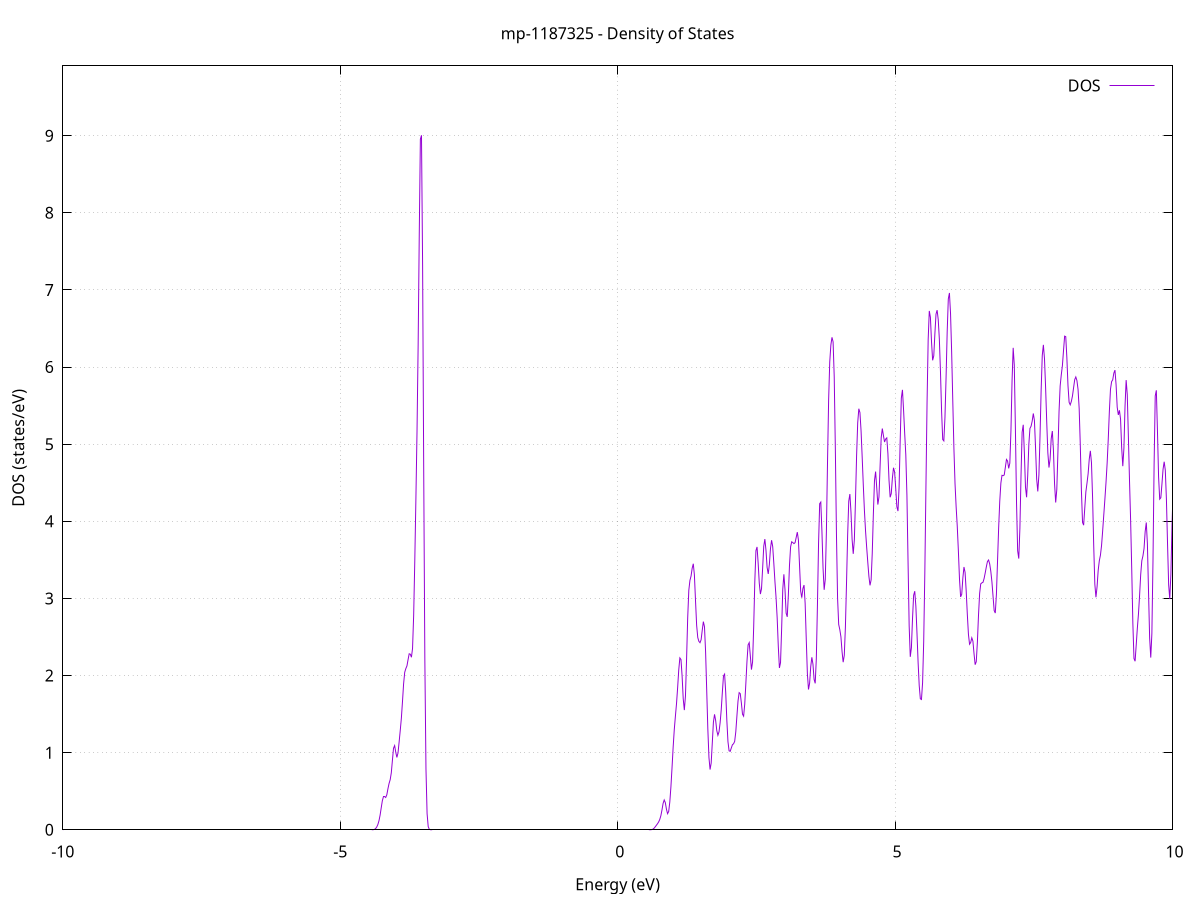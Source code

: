 set title 'mp-1187325 - Density of States'
set xlabel 'Energy (eV)'
set ylabel 'DOS (states/eV)'
set grid
set xrange [-10:10]
set yrange [0:9.905]
set xzeroaxis lt -1
set terminal png size 800,600
set output 'mp-1187325_dos_gnuplot.png'
plot '-' using 1:2 with lines title 'DOS'
-20.145900 0.000000
-20.125800 0.000000
-20.105600 0.000000
-20.085500 0.000000
-20.065300 0.000000
-20.045100 0.000000
-20.025000 0.000000
-20.004800 0.000000
-19.984700 0.000000
-19.964500 0.000000
-19.944400 0.000000
-19.924200 0.000000
-19.904000 0.000000
-19.883900 0.000000
-19.863700 0.000000
-19.843600 0.000000
-19.823400 0.000000
-19.803200 0.000000
-19.783100 0.000000
-19.762900 0.000000
-19.742800 0.000000
-19.722600 0.000000
-19.702500 0.000000
-19.682300 0.000000
-19.662100 0.000000
-19.642000 0.000000
-19.621800 0.000000
-19.601700 0.000000
-19.581500 0.000000
-19.561300 0.000000
-19.541200 0.000000
-19.521000 0.000000
-19.500900 0.000000
-19.480700 0.000000
-19.460600 0.000000
-19.440400 0.000000
-19.420200 0.000000
-19.400100 0.000000
-19.379900 0.000000
-19.359800 0.000000
-19.339600 0.000000
-19.319400 0.000000
-19.299300 0.000000
-19.279100 0.000000
-19.259000 0.000000
-19.238800 0.000000
-19.218600 0.000000
-19.198500 0.000000
-19.178300 0.000000
-19.158200 0.000000
-19.138000 0.000000
-19.117900 0.000000
-19.097700 0.000000
-19.077500 0.000000
-19.057400 0.000000
-19.037200 0.000000
-19.017100 0.000000
-18.996900 0.000000
-18.976700 0.000000
-18.956600 0.000000
-18.936400 0.000000
-18.916300 0.000000
-18.896100 0.000000
-18.876000 0.000000
-18.855800 0.000000
-18.835600 0.000000
-18.815500 0.000000
-18.795300 0.000000
-18.775200 0.000000
-18.755000 0.000000
-18.734800 0.000000
-18.714700 0.000000
-18.694500 0.000000
-18.674400 0.000000
-18.654200 0.000000
-18.634000 0.000000
-18.613900 0.000000
-18.593700 0.000000
-18.573600 0.000000
-18.553400 0.000000
-18.533300 0.000000
-18.513100 0.000000
-18.492900 0.000000
-18.472800 0.000000
-18.452600 0.000100
-18.432500 0.000600
-18.412300 0.004500
-18.392100 0.025700
-18.372000 0.111700
-18.351800 0.368600
-18.331700 0.941600
-18.311500 1.918200
-18.291400 3.272700
-18.271200 4.994800
-18.251000 7.241200
-18.230900 10.190100
-18.210700 13.696100
-18.190600 17.261700
-18.170400 20.523300
-18.150200 23.607600
-18.130100 26.647600
-18.109900 29.096100
-18.089800 30.094500
-18.069600 29.464800
-18.049400 27.768800
-18.029300 25.522600
-18.009100 22.987700
-17.989000 20.596600
-17.968800 18.943000
-17.948700 18.392800
-17.928500 19.012800
-17.908300 20.644700
-17.888200 22.846500
-17.868000 24.960700
-17.847900 26.405900
-17.827700 27.003000
-17.807500 27.114800
-17.787400 27.246500
-17.767200 27.324300
-17.747100 26.728600
-17.726900 25.290800
-17.706800 23.714300
-17.686600 22.644500
-17.666400 22.009400
-17.646300 21.643700
-17.626100 21.638000
-17.606000 21.697300
-17.585800 21.194800
-17.565600 20.200200
-17.545500 19.383600
-17.525300 18.712900
-17.505200 17.239400
-17.485000 14.261000
-17.464800 10.125600
-17.444700 5.958500
-17.424500 2.820300
-17.404400 1.047600
-17.384200 0.299800
-17.364100 0.065200
-17.343900 0.010700
-17.323700 0.001300
-17.303600 0.000100
-17.283400 0.000000
-17.263300 0.000000
-17.243100 0.000000
-17.222900 0.000000
-17.202800 0.000000
-17.182600 0.000000
-17.162500 0.000000
-17.142300 0.000000
-17.122200 0.000000
-17.102000 0.000000
-17.081800 0.000000
-17.061700 0.000000
-17.041500 0.000000
-17.021400 0.000000
-17.001200 0.000000
-16.981000 0.000000
-16.960900 0.000000
-16.940700 0.000000
-16.920600 0.000000
-16.900400 0.000000
-16.880300 0.000000
-16.860100 0.000000
-16.839900 0.000000
-16.819800 0.000000
-16.799600 0.000000
-16.779500 0.000000
-16.759300 0.000000
-16.739100 0.000000
-16.719000 0.000000
-16.698800 0.000000
-16.678700 0.000000
-16.658500 0.000000
-16.638300 0.000000
-16.618200 0.000000
-16.598000 0.000000
-16.577900 0.000000
-16.557700 0.000000
-16.537600 0.000000
-16.517400 0.000000
-16.497200 0.000000
-16.477100 0.000000
-16.456900 0.000000
-16.436800 0.000000
-16.416600 0.000000
-16.396400 0.000000
-16.376300 0.000000
-16.356100 0.000000
-16.336000 0.000000
-16.315800 0.000000
-16.295700 0.000000
-16.275500 0.000000
-16.255300 0.000000
-16.235200 0.000000
-16.215000 0.000000
-16.194900 0.000000
-16.174700 0.000000
-16.154500 0.000000
-16.134400 0.000000
-16.114200 0.000000
-16.094100 0.000000
-16.073900 0.000000
-16.053700 0.000000
-16.033600 0.000000
-16.013400 0.000000
-15.993300 0.000000
-15.973100 0.000000
-15.953000 0.000000
-15.932800 0.000000
-15.912600 0.000000
-15.892500 0.000000
-15.872300 0.000000
-15.852200 0.000000
-15.832000 0.000000
-15.811800 0.000000
-15.791700 0.000000
-15.771500 0.000000
-15.751400 0.000000
-15.731200 0.000000
-15.711100 0.000000
-15.690900 0.000000
-15.670700 0.000000
-15.650600 0.000000
-15.630400 0.000000
-15.610300 0.000000
-15.590100 0.000000
-15.569900 0.000000
-15.549800 0.000000
-15.529600 0.000000
-15.509500 0.000000
-15.489300 0.000000
-15.469100 0.000000
-15.449000 0.000000
-15.428800 0.000000
-15.408700 0.000000
-15.388500 0.000000
-15.368400 0.000000
-15.348200 0.000000
-15.328000 0.000000
-15.307900 0.000000
-15.287700 0.000000
-15.267600 0.000000
-15.247400 0.000000
-15.227200 0.000000
-15.207100 0.000000
-15.186900 0.000000
-15.166800 0.000000
-15.146600 0.000000
-15.126500 0.000000
-15.106300 0.000000
-15.086100 0.000000
-15.066000 0.000000
-15.045800 0.000000
-15.025700 0.000000
-15.005500 0.000000
-14.985300 0.000000
-14.965200 0.000000
-14.945000 0.000000
-14.924900 0.000000
-14.904700 0.000000
-14.884600 0.000000
-14.864400 0.000000
-14.844200 0.000000
-14.824100 0.000000
-14.803900 0.000000
-14.783800 0.000000
-14.763600 0.000000
-14.743400 0.000000
-14.723300 0.000000
-14.703100 0.000000
-14.683000 0.000000
-14.662800 0.000000
-14.642600 0.000000
-14.622500 0.000000
-14.602300 0.000000
-14.582200 0.000000
-14.562000 0.000000
-14.541900 0.000000
-14.521700 0.000000
-14.501500 0.000000
-14.481400 0.000000
-14.461200 0.000000
-14.441100 0.000000
-14.420900 0.000000
-14.400700 0.000000
-14.380600 0.000000
-14.360400 0.000000
-14.340300 0.000000
-14.320100 0.000000
-14.300000 0.000000
-14.279800 0.000000
-14.259600 0.000000
-14.239500 0.000000
-14.219300 0.000000
-14.199200 0.000000
-14.179000 0.000000
-14.158800 0.000000
-14.138700 0.000000
-14.118500 0.000000
-14.098400 0.000000
-14.078200 0.000000
-14.058000 0.000000
-14.037900 0.000000
-14.017700 0.000000
-13.997600 0.000000
-13.977400 0.000000
-13.957300 0.000000
-13.937100 0.000000
-13.916900 0.000000
-13.896800 0.000000
-13.876600 0.000000
-13.856500 0.000000
-13.836300 0.000000
-13.816100 0.000000
-13.796000 0.000000
-13.775800 0.000000
-13.755700 0.000000
-13.735500 0.000000
-13.715400 0.000000
-13.695200 0.000000
-13.675000 0.000000
-13.654900 0.000000
-13.634700 0.000000
-13.614600 0.000000
-13.594400 0.000000
-13.574200 0.000000
-13.554100 0.000000
-13.533900 0.000000
-13.513800 0.000000
-13.493600 0.000000
-13.473400 0.000000
-13.453300 0.000000
-13.433100 0.000000
-13.413000 0.000000
-13.392800 0.000000
-13.372700 0.000000
-13.352500 0.000000
-13.332300 0.000000
-13.312200 0.000000
-13.292000 0.000000
-13.271900 0.000000
-13.251700 0.000000
-13.231500 0.000000
-13.211400 0.000000
-13.191200 0.000000
-13.171100 0.000000
-13.150900 0.000000
-13.130800 0.000000
-13.110600 0.000000
-13.090400 0.000000
-13.070300 0.000000
-13.050100 0.000000
-13.030000 0.000000
-13.009800 0.000000
-12.989600 0.000000
-12.969500 0.000000
-12.949300 0.000000
-12.929200 0.000000
-12.909000 0.000000
-12.888900 0.000000
-12.868700 0.000000
-12.848500 0.000000
-12.828400 0.000000
-12.808200 0.000000
-12.788100 0.000000
-12.767900 0.000000
-12.747700 0.000000
-12.727600 0.000000
-12.707400 0.000000
-12.687300 0.000000
-12.667100 0.000000
-12.646900 0.000000
-12.626800 0.000000
-12.606600 0.000000
-12.586500 0.000000
-12.566300 0.000000
-12.546200 0.000000
-12.526000 0.000000
-12.505800 0.000000
-12.485700 0.000000
-12.465500 0.000000
-12.445400 0.000000
-12.425200 0.000000
-12.405000 0.000000
-12.384900 0.000000
-12.364700 0.000000
-12.344600 0.000000
-12.324400 0.000000
-12.304300 0.000000
-12.284100 0.000000
-12.263900 0.000000
-12.243800 0.000000
-12.223600 0.000000
-12.203500 0.000000
-12.183300 0.000000
-12.163100 0.000000
-12.143000 0.000000
-12.122800 0.000000
-12.102700 0.000000
-12.082500 0.000000
-12.062300 0.000000
-12.042200 0.000000
-12.022000 0.000000
-12.001900 0.000000
-11.981700 0.000000
-11.961600 0.000000
-11.941400 0.000700
-11.921200 0.008700
-11.901100 0.078900
-11.880900 0.534000
-11.860800 2.687100
-11.840600 10.065000
-11.820400 28.084500
-11.800300 58.440400
-11.780100 90.840800
-11.760000 105.736200
-11.739800 92.456900
-11.719700 60.966100
-11.699500 30.434400
-11.679300 11.538400
-11.659200 3.327300
-11.639000 0.729200
-11.618900 0.121100
-11.598700 0.015200
-11.578500 0.001400
-11.558400 0.000100
-11.538200 0.000000
-11.518100 0.000000
-11.497900 0.000000
-11.477700 0.000000
-11.457600 0.000000
-11.437400 0.000000
-11.417300 0.000000
-11.397100 0.000000
-11.377000 0.000000
-11.356800 0.000000
-11.336600 0.000000
-11.316500 0.000000
-11.296300 0.000000
-11.276200 0.000000
-11.256000 0.000000
-11.235800 0.000000
-11.215700 0.000000
-11.195500 0.000000
-11.175400 0.000000
-11.155200 0.000000
-11.135100 0.000000
-11.114900 0.000000
-11.094700 0.000000
-11.074600 0.000000
-11.054400 0.000000
-11.034300 0.000000
-11.014100 0.000000
-10.993900 0.000000
-10.973800 0.000000
-10.953600 0.000000
-10.933500 0.000000
-10.913300 0.000000
-10.893100 0.000000
-10.873000 0.000000
-10.852800 0.000000
-10.832700 0.000000
-10.812500 0.000000
-10.792400 0.000000
-10.772200 0.000000
-10.752000 0.000000
-10.731900 0.000000
-10.711700 0.000000
-10.691600 0.000000
-10.671400 0.000000
-10.651200 0.000000
-10.631100 0.000000
-10.610900 0.000000
-10.590800 0.000000
-10.570600 0.000000
-10.550500 0.000000
-10.530300 0.000000
-10.510100 0.000000
-10.490000 0.000000
-10.469800 0.000000
-10.449700 0.000000
-10.429500 0.000000
-10.409300 0.000000
-10.389200 0.000000
-10.369000 0.000000
-10.348900 0.000000
-10.328700 0.000000
-10.308600 0.000000
-10.288400 0.000000
-10.268200 0.000000
-10.248100 0.000000
-10.227900 0.000000
-10.207800 0.000000
-10.187600 0.000000
-10.167400 0.000000
-10.147300 0.000000
-10.127100 0.000000
-10.107000 0.000000
-10.086800 0.000000
-10.066600 0.000000
-10.046500 0.000000
-10.026300 0.000000
-10.006200 0.000000
-9.986000 0.000000
-9.965900 0.000000
-9.945700 0.000000
-9.925500 0.000000
-9.905400 0.000000
-9.885200 0.000000
-9.865100 0.000000
-9.844900 0.000000
-9.824700 0.000000
-9.804600 0.000000
-9.784400 0.000000
-9.764300 0.000000
-9.744100 0.000000
-9.724000 0.000000
-9.703800 0.000000
-9.683600 0.000000
-9.663500 0.000000
-9.643300 0.000000
-9.623200 0.000000
-9.603000 0.000000
-9.582800 0.000000
-9.562700 0.000000
-9.542500 0.000000
-9.522400 0.000000
-9.502200 0.000000
-9.482000 0.000000
-9.461900 0.000000
-9.441700 0.000000
-9.421600 0.000000
-9.401400 0.000000
-9.381300 0.000000
-9.361100 0.000000
-9.340900 0.000000
-9.320800 0.000000
-9.300600 0.000000
-9.280500 0.000000
-9.260300 0.000000
-9.240100 0.000000
-9.220000 0.000000
-9.199800 0.000000
-9.179700 0.000000
-9.159500 0.000000
-9.139400 0.000000
-9.119200 0.000000
-9.099000 0.000000
-9.078900 0.000000
-9.058700 0.000000
-9.038600 0.000000
-9.018400 0.000000
-8.998200 0.000000
-8.978100 0.000000
-8.957900 0.000000
-8.937800 0.000000
-8.917600 0.000000
-8.897400 0.000000
-8.877300 0.000000
-8.857100 0.000000
-8.837000 0.000000
-8.816800 0.000000
-8.796700 0.000000
-8.776500 0.000000
-8.756300 0.000000
-8.736200 0.000000
-8.716000 0.000000
-8.695900 0.000000
-8.675700 0.000000
-8.655500 0.000000
-8.635400 0.000000
-8.615200 0.000000
-8.595100 0.000000
-8.574900 0.000000
-8.554800 0.000000
-8.534600 0.000000
-8.514400 0.000000
-8.494300 0.000000
-8.474100 0.000000
-8.454000 0.000000
-8.433800 0.000000
-8.413600 0.000000
-8.393500 0.000000
-8.373300 0.000000
-8.353200 0.000000
-8.333000 0.000000
-8.312900 0.000000
-8.292700 0.000000
-8.272500 0.000000
-8.252400 0.000000
-8.232200 0.000000
-8.212100 0.000000
-8.191900 0.000000
-8.171700 0.000000
-8.151600 0.000000
-8.131400 0.000000
-8.111300 0.000000
-8.091100 0.000000
-8.070900 0.000000
-8.050800 0.000000
-8.030600 0.000000
-8.010500 0.000000
-7.990300 0.000000
-7.970200 0.000000
-7.950000 0.000000
-7.929800 0.000000
-7.909700 0.000000
-7.889500 0.000000
-7.869400 0.000000
-7.849200 0.000000
-7.829000 0.000000
-7.808900 0.000000
-7.788700 0.000000
-7.768600 0.000000
-7.748400 0.000000
-7.728300 0.000000
-7.708100 0.000000
-7.687900 0.000000
-7.667800 0.000000
-7.647600 0.000000
-7.627500 0.000000
-7.607300 0.000000
-7.587100 0.000000
-7.567000 0.000000
-7.546800 0.000000
-7.526700 0.000000
-7.506500 0.000000
-7.486300 0.000000
-7.466200 0.000000
-7.446000 0.000000
-7.425900 0.000000
-7.405700 0.000000
-7.385600 0.000000
-7.365400 0.000000
-7.345200 0.000000
-7.325100 0.000000
-7.304900 0.000000
-7.284800 0.000000
-7.264600 0.000000
-7.244400 0.000000
-7.224300 0.000000
-7.204100 0.000000
-7.184000 0.000000
-7.163800 0.000000
-7.143700 0.000000
-7.123500 0.000000
-7.103300 0.000000
-7.083200 0.000000
-7.063000 0.000000
-7.042900 0.000000
-7.022700 0.000000
-7.002500 0.000000
-6.982400 0.000000
-6.962200 0.000000
-6.942100 0.000000
-6.921900 0.000000
-6.901700 0.000000
-6.881600 0.000000
-6.861400 0.000000
-6.841300 0.000000
-6.821100 0.000000
-6.801000 0.000000
-6.780800 0.000000
-6.760600 0.000000
-6.740500 0.000000
-6.720300 0.000000
-6.700200 0.000000
-6.680000 0.000000
-6.659800 0.000000
-6.639700 0.000000
-6.619500 0.000000
-6.599400 0.000000
-6.579200 0.000000
-6.559100 0.000000
-6.538900 0.000000
-6.518700 0.000000
-6.498600 0.000000
-6.478400 0.000000
-6.458300 0.000000
-6.438100 0.000000
-6.417900 0.000000
-6.397800 0.000000
-6.377600 0.000000
-6.357500 0.000000
-6.337300 0.000000
-6.317200 0.000000
-6.297000 0.000000
-6.276800 0.000000
-6.256700 0.000000
-6.236500 0.000000
-6.216400 0.000000
-6.196200 0.000000
-6.176000 0.000000
-6.155900 0.000000
-6.135700 0.000000
-6.115600 0.000000
-6.095400 0.000000
-6.075200 0.000000
-6.055100 0.000000
-6.034900 0.000000
-6.014800 0.000000
-5.994600 0.000000
-5.974500 0.000000
-5.954300 0.000000
-5.934100 0.000000
-5.914000 0.000000
-5.893800 0.000000
-5.873700 0.000000
-5.853500 0.000000
-5.833300 0.000000
-5.813200 0.000000
-5.793000 0.000000
-5.772900 0.000000
-5.752700 0.000000
-5.732600 0.000000
-5.712400 0.000000
-5.692200 0.000000
-5.672100 0.000000
-5.651900 0.000000
-5.631800 0.000000
-5.611600 0.000000
-5.591400 0.000000
-5.571300 0.000000
-5.551100 0.000000
-5.531000 0.000000
-5.510800 0.000000
-5.490600 0.000000
-5.470500 0.000000
-5.450300 0.000000
-5.430200 0.000000
-5.410000 0.000000
-5.389900 0.000000
-5.369700 0.000000
-5.349500 0.000000
-5.329400 0.000000
-5.309200 0.000000
-5.289100 0.000000
-5.268900 0.000000
-5.248700 0.000000
-5.228600 0.000000
-5.208400 0.000000
-5.188300 0.000000
-5.168100 0.000000
-5.148000 0.000000
-5.127800 0.000000
-5.107600 0.000000
-5.087500 0.000000
-5.067300 0.000000
-5.047200 0.000000
-5.027000 0.000000
-5.006800 0.000000
-4.986700 0.000000
-4.966500 0.000000
-4.946400 0.000000
-4.926200 0.000000
-4.906000 0.000000
-4.885900 0.000000
-4.865700 0.000000
-4.845600 0.000000
-4.825400 0.000000
-4.805300 0.000000
-4.785100 0.000000
-4.764900 0.000000
-4.744800 0.000000
-4.724600 0.000000
-4.704500 0.000000
-4.684300 0.000000
-4.664100 0.000000
-4.644000 0.000000
-4.623800 0.000000
-4.603700 0.000000
-4.583500 0.000000
-4.563400 0.000000
-4.543200 0.000000
-4.523000 0.000000
-4.502900 0.000000
-4.482700 0.000000
-4.462600 0.000000
-4.442400 0.000000
-4.422200 0.000300
-4.402100 0.001400
-4.381900 0.005400
-4.361800 0.015800
-4.341600 0.036100
-4.321400 0.068600
-4.301300 0.117500
-4.281100 0.190000
-4.261000 0.284600
-4.240800 0.376700
-4.220700 0.428500
-4.200500 0.428500
-4.180300 0.418700
-4.160200 0.453800
-4.140000 0.531300
-4.119900 0.599900
-4.099700 0.648800
-4.079500 0.737400
-4.059400 0.899800
-4.039200 1.057600
-4.019100 1.091600
-3.998900 1.005000
-3.978800 0.938600
-3.958600 0.995800
-3.938400 1.137800
-3.918300 1.286100
-3.898100 1.445600
-3.878000 1.659500
-3.857800 1.891300
-3.837600 2.041600
-3.817500 2.089900
-3.797300 2.124900
-3.777200 2.206300
-3.757000 2.281900
-3.736900 2.276700
-3.716700 2.237100
-3.696500 2.350800
-3.676400 2.779200
-3.656200 3.480700
-3.636100 4.288800
-3.615900 5.165900
-3.595700 6.280200
-3.575600 7.708400
-3.555400 8.954500
-3.535300 9.004800
-3.515100 7.318300
-3.494900 4.614200
-3.474800 2.207000
-3.454600 0.790900
-3.434500 0.210700
-3.414300 0.041600
-3.394200 0.006000
-3.374000 0.000600
-3.353800 0.000100
-3.333700 0.000000
-3.313500 0.000000
-3.293400 0.000000
-3.273200 0.000000
-3.253000 0.000000
-3.232900 0.000000
-3.212700 0.000000
-3.192600 0.000000
-3.172400 0.000000
-3.152300 0.000000
-3.132100 0.000000
-3.111900 0.000000
-3.091800 0.000000
-3.071600 0.000000
-3.051500 0.000000
-3.031300 0.000000
-3.011100 0.000000
-2.991000 0.000000
-2.970800 0.000000
-2.950700 0.000000
-2.930500 0.000000
-2.910300 0.000000
-2.890200 0.000000
-2.870000 0.000000
-2.849900 0.000000
-2.829700 0.000000
-2.809600 0.000000
-2.789400 0.000000
-2.769200 0.000000
-2.749100 0.000000
-2.728900 0.000000
-2.708800 0.000000
-2.688600 0.000000
-2.668400 0.000000
-2.648300 0.000000
-2.628100 0.000000
-2.608000 0.000000
-2.587800 0.000000
-2.567700 0.000000
-2.547500 0.000000
-2.527300 0.000000
-2.507200 0.000000
-2.487000 0.000000
-2.466900 0.000000
-2.446700 0.000000
-2.426500 0.000000
-2.406400 0.000000
-2.386200 0.000000
-2.366100 0.000000
-2.345900 0.000000
-2.325700 0.000000
-2.305600 0.000000
-2.285400 0.000000
-2.265300 0.000000
-2.245100 0.000000
-2.225000 0.000000
-2.204800 0.000000
-2.184600 0.000000
-2.164500 0.000000
-2.144300 0.000000
-2.124200 0.000000
-2.104000 0.000000
-2.083800 0.000000
-2.063700 0.000000
-2.043500 0.000000
-2.023400 0.000000
-2.003200 0.000000
-1.983100 0.000000
-1.962900 0.000000
-1.942700 0.000000
-1.922600 0.000000
-1.902400 0.000000
-1.882300 0.000000
-1.862100 0.000000
-1.841900 0.000000
-1.821800 0.000000
-1.801600 0.000000
-1.781500 0.000000
-1.761300 0.000000
-1.741200 0.000000
-1.721000 0.000000
-1.700800 0.000000
-1.680700 0.000000
-1.660500 0.000000
-1.640400 0.000000
-1.620200 0.000000
-1.600000 0.000000
-1.579900 0.000000
-1.559700 0.000000
-1.539600 0.000000
-1.519400 0.000000
-1.499200 0.000000
-1.479100 0.000000
-1.458900 0.000000
-1.438800 0.000000
-1.418600 0.000000
-1.398500 0.000000
-1.378300 0.000000
-1.358100 0.000000
-1.338000 0.000000
-1.317800 0.000000
-1.297700 0.000000
-1.277500 0.000000
-1.257300 0.000000
-1.237200 0.000000
-1.217000 0.000000
-1.196900 0.000000
-1.176700 0.000000
-1.156600 0.000000
-1.136400 0.000000
-1.116200 0.000000
-1.096100 0.000000
-1.075900 0.000000
-1.055800 0.000000
-1.035600 0.000000
-1.015400 0.000000
-0.995300 0.000000
-0.975100 0.000000
-0.955000 0.000000
-0.934800 0.000000
-0.914600 0.000000
-0.894500 0.000000
-0.874300 0.000000
-0.854200 0.000000
-0.834000 0.000000
-0.813900 0.000000
-0.793700 0.000000
-0.773500 0.000000
-0.753400 0.000000
-0.733200 0.000000
-0.713100 0.000000
-0.692900 0.000000
-0.672700 0.000000
-0.652600 0.000000
-0.632400 0.000000
-0.612300 0.000000
-0.592100 0.000000
-0.572000 0.000000
-0.551800 0.000000
-0.531600 0.000000
-0.511500 0.000000
-0.491300 0.000000
-0.471200 0.000000
-0.451000 0.000000
-0.430800 0.000000
-0.410700 0.000000
-0.390500 0.000000
-0.370400 0.000000
-0.350200 0.000000
-0.330000 0.000000
-0.309900 0.000000
-0.289700 0.000000
-0.269600 0.000000
-0.249400 0.000000
-0.229300 0.000000
-0.209100 0.000000
-0.188900 0.000000
-0.168800 0.000000
-0.148600 0.000000
-0.128500 0.000000
-0.108300 0.000000
-0.088100 0.000000
-0.068000 0.000000
-0.047800 0.000000
-0.027700 0.000000
-0.007500 0.000000
0.012600 0.000000
0.032800 0.000000
0.053000 0.000000
0.073100 0.000000
0.093300 0.000000
0.113400 0.000000
0.133600 0.000000
0.153800 0.000000
0.173900 0.000000
0.194100 0.000000
0.214200 0.000000
0.234400 0.000000
0.254600 0.000000
0.274700 0.000000
0.294900 0.000000
0.315000 0.000000
0.335200 0.000000
0.355300 0.000000
0.375500 0.000000
0.395700 0.000000
0.415800 0.000000
0.436000 0.000000
0.456100 0.000000
0.476300 0.000000
0.496500 0.000000
0.516600 0.000000
0.536800 0.000000
0.556900 0.000000
0.577100 0.000100
0.597200 0.000600
0.617400 0.002500
0.637600 0.008400
0.657700 0.020800
0.677900 0.038800
0.698000 0.058400
0.718200 0.078000
0.738400 0.101100
0.758500 0.132900
0.778700 0.181500
0.798800 0.256200
0.819000 0.341600
0.839100 0.386500
0.859300 0.352200
0.879500 0.267200
0.899600 0.208700
0.919800 0.236600
0.939900 0.359200
0.960100 0.557000
0.980300 0.806500
1.000400 1.070200
1.020600 1.297600
1.040700 1.470900
1.060900 1.634200
1.081100 1.842100
1.101200 2.073800
1.121400 2.228400
1.141500 2.207600
1.161700 1.993200
1.181800 1.698900
1.202000 1.551900
1.222200 1.734300
1.242300 2.212400
1.262500 2.750300
1.282600 3.105100
1.302800 3.233400
1.323000 3.289500
1.343100 3.390900
1.363300 3.449400
1.383400 3.303400
1.403600 2.969200
1.423700 2.651600
1.443900 2.492700
1.464100 2.443300
1.484200 2.425700
1.504400 2.464100
1.524500 2.586300
1.544700 2.698900
1.564900 2.634000
1.585000 2.309600
1.605200 1.811000
1.625300 1.307600
1.645500 0.937500
1.665700 0.780800
1.685800 0.865400
1.706000 1.128300
1.726100 1.395600
1.746300 1.496400
1.766400 1.418000
1.786600 1.287000
1.806800 1.225600
1.826900 1.269500
1.847100 1.388000
1.867200 1.559100
1.887400 1.786100
1.907600 1.995500
1.927700 2.018600
1.947900 1.779400
1.968000 1.418500
1.988200 1.142000
2.008300 1.023800
2.028500 1.017200
2.048700 1.060800
2.068800 1.102600
2.089000 1.115100
2.109100 1.145600
2.129300 1.269500
2.149500 1.475400
2.169600 1.670800
2.189800 1.778100
2.209900 1.765400
2.230100 1.643100
2.250300 1.498600
2.270400 1.473200
2.290600 1.628700
2.310700 1.897900
2.330900 2.184400
2.351000 2.397600
2.371200 2.426700
2.391400 2.254100
2.411500 2.076800
2.431700 2.174700
2.451800 2.627900
2.472000 3.218100
2.492200 3.618700
2.512300 3.667300
2.532500 3.456800
2.552600 3.197200
2.572800 3.056100
2.592900 3.125200
2.613100 3.389800
2.633300 3.676600
2.653400 3.769100
2.673600 3.622600
2.693700 3.402000
2.713900 3.317200
2.734100 3.437800
2.754200 3.645400
2.774400 3.754200
2.794500 3.673100
2.814700 3.455700
2.834800 3.221100
2.855000 3.012000
2.875200 2.744900
2.895300 2.379800
2.915500 2.098300
2.935600 2.167100
2.955800 2.610600
2.976000 3.117600
2.996100 3.312800
3.016300 3.113500
3.036400 2.809000
3.056600 2.761000
3.076800 3.043400
3.096900 3.426400
3.117100 3.668800
3.137200 3.734200
3.157400 3.724000
3.177500 3.710700
3.197700 3.722500
3.217900 3.790600
3.238000 3.859400
3.258200 3.756300
3.278300 3.427900
3.298500 3.095800
3.318700 3.009300
3.338800 3.127800
3.359000 3.173100
3.379100 2.937600
3.399300 2.473500
3.419400 2.025000
3.439600 1.819300
3.459800 1.900600
3.479900 2.115200
3.500100 2.236300
3.520200 2.147700
3.540400 1.950200
3.560600 1.898700
3.580700 2.218800
3.600900 2.916100
3.621000 3.714400
3.641200 4.228300
3.661400 4.249100
3.681500 3.876400
3.701700 3.397800
3.721800 3.111600
3.742000 3.244500
3.762100 3.860200
3.782300 4.758700
3.802500 5.573000
3.822600 6.064800
3.842800 6.284800
3.862900 6.385300
3.883100 6.325900
3.903300 5.876200
3.923400 4.945700
3.943600 3.829900
3.963700 3.003600
3.983900 2.662700
4.004000 2.595300
4.024200 2.501700
4.044400 2.310400
4.064500 2.173200
4.084700 2.261900
4.104800 2.626700
4.125000 3.199600
4.145200 3.820500
4.165300 4.261600
4.185500 4.353100
4.205600 4.117100
4.225800 3.763000
4.246000 3.578200
4.266100 3.759800
4.286300 4.264800
4.306400 4.849200
4.326600 5.277000
4.346700 5.459500
4.366900 5.409200
4.387100 5.173800
4.407200 4.832400
4.427400 4.468400
4.447500 4.140200
4.467700 3.876300
4.487900 3.664800
4.508000 3.471500
4.528200 3.287100
4.548300 3.169300
4.568500 3.241300
4.588600 3.582300
4.608800 4.095100
4.629000 4.528400
4.649100 4.644300
4.669300 4.437300
4.689400 4.216800
4.709600 4.315300
4.729800 4.709800
4.749900 5.084400
4.770100 5.202900
4.790200 5.111100
4.810400 5.027800
4.830500 5.066800
4.850700 5.081400
4.870900 4.878700
4.891000 4.531700
4.911200 4.311400
4.931300 4.359000
4.951500 4.559600
4.971700 4.693800
4.991800 4.638500
5.012000 4.425400
5.032100 4.188600
5.052300 4.132200
5.072500 4.442400
5.092600 5.057400
5.112800 5.596600
5.132900 5.704400
5.153100 5.443100
5.173200 5.141400
5.193400 4.861800
5.213600 4.336200
5.233700 3.482000
5.253900 2.645400
5.274000 2.242400
5.294200 2.359900
5.314400 2.738000
5.334500 3.040700
5.354700 3.093500
5.374800 2.898100
5.395000 2.547700
5.415100 2.169200
5.435300 1.868700
5.455500 1.698300
5.475600 1.689400
5.495800 1.905200
5.515900 2.438500
5.536100 3.325400
5.556300 4.442900
5.576400 5.538500
5.596600 6.356700
5.616700 6.727600
5.636900 6.645100
5.657100 6.322900
5.677200 6.087200
5.697400 6.145400
5.717500 6.431000
5.737700 6.686000
5.757800 6.737700
5.778000 6.614000
5.798200 6.360400
5.818300 5.940200
5.838500 5.422100
5.858600 5.060400
5.878800 5.042400
5.899000 5.343400
5.919100 5.863300
5.939300 6.456500
5.959400 6.882700
5.979600 6.960500
5.999700 6.694600
6.019900 6.187900
6.040100 5.558700
6.060200 4.951000
6.080400 4.490500
6.100500 4.189100
6.120700 3.936600
6.140900 3.616900
6.161000 3.253300
6.181200 3.019900
6.201300 3.053200
6.221500 3.263500
6.241700 3.407100
6.261800 3.337300
6.282000 3.095700
6.302100 2.794500
6.322300 2.534600
6.342400 2.405700
6.362600 2.427500
6.382800 2.489300
6.402900 2.446000
6.423100 2.283000
6.443200 2.140800
6.463400 2.179700
6.483600 2.432600
6.503700 2.782400
6.523900 3.063600
6.544000 3.188600
6.564200 3.201600
6.584300 3.208300
6.604500 3.257800
6.624700 3.330300
6.644800 3.408900
6.665000 3.478800
6.685100 3.498000
6.705300 3.447800
6.725500 3.350900
6.745600 3.213700
6.765800 3.026800
6.785900 2.841900
6.806100 2.810000
6.826300 3.049000
6.846400 3.478800
6.866600 3.913600
6.886700 4.259300
6.906900 4.495600
6.927000 4.596200
6.947200 4.591300
6.967400 4.600900
6.987500 4.699400
7.007700 4.802000
7.027800 4.781400
7.048000 4.686300
7.068200 4.754100
7.088300 5.173800
7.108500 5.823800
7.128600 6.248800
7.148800 6.023300
7.168900 5.192400
7.189100 4.237000
7.209300 3.618100
7.229400 3.516400
7.249600 3.907200
7.269700 4.587200
7.289900 5.154700
7.310100 5.251400
7.330200 4.889900
7.350400 4.442500
7.370500 4.311500
7.390700 4.592200
7.410800 4.998600
7.431000 5.204600
7.451200 5.232200
7.471300 5.299200
7.491500 5.398100
7.511600 5.307400
7.531800 4.952700
7.552000 4.548000
7.572100 4.387500
7.592300 4.600500
7.612400 5.104800
7.632600 5.699300
7.652800 6.150600
7.672900 6.287400
7.693100 6.105200
7.713200 5.730800
7.733400 5.286400
7.753500 4.887500
7.773700 4.696700
7.793900 4.806300
7.814000 5.071100
7.834200 5.170300
7.854300 4.917400
7.874500 4.484700
7.894700 4.243700
7.914800 4.411500
7.935000 4.898100
7.955100 5.422500
7.975300 5.755100
7.995400 5.898100
8.015600 6.017100
8.035800 6.212700
8.055900 6.400700
8.076100 6.394000
8.096200 6.121700
8.116400 5.759500
8.136600 5.543200
8.156700 5.510100
8.176900 5.554000
8.197000 5.624200
8.217200 5.730300
8.237400 5.836300
8.257500 5.871500
8.277700 5.823900
8.297800 5.709700
8.318000 5.461000
8.338100 4.990200
8.358300 4.399400
8.378500 3.986200
8.398600 3.949400
8.418800 4.170300
8.438900 4.383000
8.459100 4.494800
8.479300 4.616700
8.499400 4.803800
8.519600 4.913600
8.539700 4.759700
8.559900 4.302100
8.580000 3.687700
8.600200 3.185400
8.620400 3.015200
8.640500 3.151200
8.660700 3.363200
8.680800 3.487100
8.701000 3.559900
8.721200 3.684400
8.741300 3.875000
8.761500 4.081900
8.781600 4.287000
8.801800 4.505400
8.822000 4.753100
8.842100 5.063500
8.862300 5.428100
8.882400 5.712500
8.902600 5.810800
8.922700 5.834200
8.942900 5.921500
8.963100 5.960200
8.983200 5.770800
9.003400 5.479700
9.023500 5.379400
9.043700 5.439200
9.063900 5.323500
9.084000 4.955400
9.104200 4.714300
9.124300 4.945500
9.144500 5.490200
9.164600 5.831000
9.184800 5.643400
9.205000 5.094000
9.225100 4.529900
9.245300 4.011500
9.265400 3.376300
9.285600 2.674400
9.305800 2.220500
9.325900 2.185300
9.346100 2.396400
9.366200 2.612000
9.386400 2.796500
9.406500 3.034800
9.426700 3.307600
9.446900 3.487800
9.467000 3.549600
9.487200 3.646900
9.507300 3.865400
9.527500 3.984000
9.547700 3.708400
9.567800 3.090900
9.588000 2.488200
9.608100 2.232600
9.628300 2.543800
9.648500 3.488500
9.668600 4.740900
9.688800 5.625600
9.708900 5.698200
9.729100 5.164800
9.749200 4.576500
9.769400 4.286900
9.789600 4.305200
9.809700 4.481800
9.829900 4.674700
9.850000 4.772200
9.870200 4.663700
9.890400 4.285600
9.910500 3.711300
9.930700 3.176700
9.950800 2.992100
9.971000 3.317300
9.991100 3.942700
10.011300 4.420200
10.031500 4.496600
10.051600 4.327600
10.071800 4.245300
10.091900 4.390900
10.112100 4.590600
10.132300 4.563200
10.152400 4.214400
10.172600 3.703000
10.192700 3.270700
10.212900 3.057500
10.233100 3.047500
10.253200 3.146500
10.273400 3.286400
10.293500 3.448000
10.313700 3.676300
10.333800 4.108100
10.354000 4.815100
10.374200 5.584100
10.394300 6.018100
10.414500 5.838400
10.434600 5.027700
10.454800 3.849600
10.475000 2.777300
10.495100 2.244400
10.515300 2.409100
10.535400 3.095900
10.555600 3.868600
10.575700 4.277700
10.595900 4.237900
10.616100 4.099200
10.636200 4.194000
10.656400 4.463400
10.676500 4.690800
10.696700 4.843900
10.716900 4.926000
10.737000 4.755900
10.757200 4.195100
10.777300 3.416900
10.797500 2.736200
10.817700 2.286000
10.837800 1.987000
10.858000 1.744700
10.878100 1.566800
10.898300 1.526900
10.918400 1.675400
10.938600 1.951300
10.958800 2.170300
10.978900 2.159100
10.999100 1.914800
11.019200 1.603500
11.039400 1.405700
11.059600 1.373400
11.079700 1.444900
11.099900 1.583300
11.120000 1.785800
11.140200 1.928800
11.160300 1.816500
11.180500 1.455500
11.200700 1.081800
11.220800 0.896600
11.241000 0.936200
11.261100 1.175700
11.281300 1.603300
11.301500 2.159100
11.321600 2.666300
11.341800 2.900300
11.361900 2.760900
11.382100 2.364200
11.402300 1.938400
11.422400 1.651400
11.442600 1.589500
11.462700 1.826600
11.482900 2.321400
11.503000 2.773100
11.523200 2.837200
11.543400 2.534300
11.563500 2.241600
11.583700 2.268300
11.603800 2.604600
11.624000 3.043900
11.644200 3.387300
11.664300 3.540700
11.684500 3.539900
11.704600 3.539000
11.724800 3.671900
11.744900 3.832900
11.765100 3.716600
11.785300 3.169400
11.805400 2.387400
11.825600 1.731200
11.845700 1.430300
11.865900 1.455400
11.886100 1.620300
11.906200 1.782900
11.926400 1.952300
11.946500 2.251500
11.966700 2.760400
11.986800 3.351700
12.007000 3.757500
12.027200 3.823200
12.047300 3.605700
12.067500 3.258500
12.087600 2.916700
12.107800 2.635900
12.128000 2.381900
12.148100 2.139600
12.168300 1.997500
12.188400 2.031000
12.208600 2.148100
12.228800 2.160500
12.248900 2.005600
12.269100 1.800000
12.289200 1.680400
12.309400 1.716400
12.329500 1.941400
12.349700 2.315400
12.369900 2.698400
12.390000 2.970400
12.410200 3.124700
12.430300 3.179900
12.450500 3.092700
12.470700 2.875700
12.490800 2.727200
12.511000 2.855500
12.531100 3.198700
12.551300 3.475600
12.571400 3.485000
12.591600 3.255600
12.611800 2.949800
12.631900 2.695000
12.652100 2.514900
12.672200 2.405000
12.692400 2.394900
12.712600 2.508400
12.732700 2.727800
12.752900 2.984600
12.773000 3.182200
12.793200 3.292100
12.813400 3.401000
12.833500 3.605800
12.853700 3.864800
12.873800 3.969600
12.894000 3.707700
12.914100 3.090600
12.934300 2.394700
12.954500 1.947300
12.974600 1.877900
12.994800 2.044000
13.014900 2.157700
13.035100 2.026500
13.055300 1.733400
13.075400 1.567400
13.095600 1.745800
13.115700 2.222300
13.135900 2.773700
13.156000 3.230500
13.176200 3.581700
13.196400 3.888400
13.216500 4.187700
13.236700 4.477600
13.256800 4.737300
13.277000 4.957900
13.297200 5.130900
13.317300 5.207800
13.337500 5.136900
13.357600 4.908000
13.377800 4.518100
13.398000 3.991000
13.418100 3.461500
13.438300 3.141500
13.458400 3.188700
13.478600 3.600800
13.498700 4.156900
13.518900 4.510800
13.539100 4.490900
13.559200 4.261900
13.579400 4.068800
13.599500 3.940400
13.619700 3.797100
13.639900 3.701100
13.660000 3.812800
13.680200 4.135400
13.700300 4.403100
13.720500 4.291600
13.740600 3.747600
13.760800 3.034500
13.781000 2.462400
13.801100 2.170500
13.821300 2.164000
13.841400 2.452100
13.861600 3.059500
13.881800 3.891100
13.901900 4.653200
13.922100 4.992100
13.942200 4.763900
13.962400 4.182000
13.982500 3.650800
14.002700 3.425600
14.022900 3.463000
14.043000 3.580400
14.063200 3.700000
14.083300 3.902700
14.103500 4.229300
14.123700 4.511300
14.143800 4.518300
14.164000 4.191700
14.184100 3.647800
14.204300 3.089000
14.224500 2.740500
14.244600 2.683100
14.264800 2.767800
14.284900 2.862400
14.305100 3.068500
14.325200 3.497800
14.345400 3.971200
14.365600 4.168400
14.385700 4.014600
14.405900 3.742500
14.426000 3.560500
14.446200 3.414400
14.466400 3.165500
14.486500 2.862800
14.506700 2.722100
14.526800 2.898800
14.547000 3.334900
14.567100 3.878200
14.587300 4.724400
14.607500 7.025100
14.627600 13.017400
14.647800 24.629500
14.667900 40.807000
14.688100 55.974800
14.708300 62.146000
14.728400 54.859400
14.748600 38.136400
14.768700 21.356900
14.788900 10.726300
14.809100 5.994700
14.829200 4.163300
14.849400 3.213400
14.869500 2.597100
14.889700 2.297200
14.909800 2.288400
14.930000 2.570500
14.950200 3.158200
14.970300 3.848400
14.990500 4.222800
15.010600 4.053700
15.030800 3.564800
15.051000 3.135000
15.071100 2.883400
15.091300 2.701200
15.111400 2.552100
15.131600 2.568600
15.151700 2.871600
15.171900 3.388300
15.192100 3.895400
15.212200 4.186800
15.232400 4.168700
15.252500 3.881100
15.272700 3.470500
15.292900 3.097900
15.313000 2.873600
15.333200 2.873300
15.353300 3.137000
15.373500 3.600000
15.393700 4.057000
15.413800 4.313100
15.434000 4.419700
15.454100 4.621400
15.474300 4.983900
15.494400 5.260600
15.514600 5.226700
15.534800 4.961800
15.554900 4.701700
15.575100 4.538300
15.595200 4.345000
15.615400 3.970200
15.635600 3.460700
15.655700 3.044500
15.675900 2.916400
15.696000 3.099600
15.716200 3.479800
15.736300 3.883900
15.756500 4.153200
15.776700 4.284300
15.796800 4.484200
15.817000 4.902600
15.837100 5.326900
15.857300 5.375600
15.877500 5.010400
15.897600 4.630200
15.917800 4.605500
15.937900 4.881100
15.958100 5.103800
15.978200 5.010900
15.998400 4.581400
16.018600 3.952500
16.038700 3.333100
16.058900 2.905000
16.079000 2.717500
16.099200 2.702300
16.119400 2.776600
16.139500 2.917600
16.159700 3.148700
16.179800 3.415100
16.200000 3.539000
16.220200 3.440700
16.240300 3.285100
16.260500 3.252800
16.280600 3.354200
16.300800 3.562300
16.320900 3.890300
16.341100 4.264600
16.361300 4.492000
16.381400 4.418400
16.401600 4.076600
16.421700 3.664300
16.441900 3.385200
16.462100 3.351900
16.482200 3.602200
16.502400 4.080200
16.522500 4.612900
16.542700 5.002600
16.562800 5.128700
16.583000 4.940100
16.603200 4.457400
16.623300 3.835600
16.643500 3.319500
16.663600 3.056700
16.683800 2.988800
16.704000 2.959900
16.724100 2.897300
16.744300 2.837600
16.764400 2.805100
16.784600 2.765000
16.804800 2.710700
16.824900 2.695300
16.845100 2.735000
16.865200 2.740100
16.885400 2.601100
16.905500 2.367400
16.925700 2.258300
16.945900 2.424300
16.966000 2.778800
16.986200 3.102600
17.006300 3.235300
17.026500 3.163900
17.046700 2.980600
17.066800 2.790700
17.087000 2.642400
17.107100 2.480900
17.127300 2.210400
17.147400 1.836000
17.167600 1.468200
17.187800 1.213400
17.207900 1.132700
17.228100 1.247400
17.248200 1.541100
17.268400 2.003800
17.288600 2.615300
17.308700 3.210500
17.328900 3.546900
17.349000 3.656900
17.369200 3.884700
17.389400 4.395700
17.409500 4.859100
17.429700 4.788200
17.449800 4.099400
17.470000 3.204900
17.490100 2.601300
17.510300 2.508100
17.530500 2.817300
17.550600 3.188300
17.570800 3.268900
17.590900 3.022000
17.611100 2.757600
17.631300 2.725400
17.651400 2.820300
17.671600 2.776000
17.691700 2.503700
17.711900 2.136100
17.732000 1.834400
17.752200 1.649200
17.772400 1.518000
17.792500 1.335700
17.812700 1.057200
17.832800 0.753500
17.853000 0.552800
17.873200 0.518500
17.893300 0.598100
17.913500 0.702300
17.933600 0.795900
17.953800 0.879100
17.974000 0.931000
17.994100 0.917300
18.014300 0.828300
18.034400 0.693300
18.054600 0.566600
18.074700 0.488700
18.094900 0.443600
18.115100 0.376100
18.135200 0.265400
18.155400 0.151700
18.175500 0.083300
18.195700 0.073000
18.215900 0.116200
18.236000 0.218200
18.256200 0.370700
18.276300 0.507100
18.296500 0.533500
18.316600 0.429800
18.336800 0.271200
18.357000 0.140500
18.377100 0.063000
18.397300 0.024900
18.417400 0.008300
18.437600 0.002200
18.457800 0.000400
18.477900 0.000100
18.498100 0.000000
18.518200 0.000000
18.538400 0.000000
18.558500 0.000000
18.578700 0.000000
18.598900 0.000000
18.619000 0.000000
18.639200 0.000000
18.659300 0.000000
18.679500 0.000000
18.699700 0.000000
18.719800 0.000000
18.740000 0.000000
18.760100 0.000000
18.780300 0.000000
18.800500 0.000000
18.820600 0.000000
18.840800 0.000000
18.860900 0.000000
18.881100 0.000000
18.901200 0.000000
18.921400 0.000000
18.941600 0.000000
18.961700 0.000000
18.981900 0.000000
19.002000 0.000000
19.022200 0.000000
19.042400 0.000000
19.062500 0.000000
19.082700 0.000000
19.102800 0.000000
19.123000 0.000000
19.143100 0.000000
19.163300 0.000000
19.183500 0.000000
19.203600 0.000000
19.223800 0.000000
19.243900 0.000000
19.264100 0.000000
19.284300 0.000000
19.304400 0.000000
19.324600 0.000000
19.344700 0.000000
19.364900 0.000000
19.385100 0.000000
19.405200 0.000000
19.425400 0.000000
19.445500 0.000000
19.465700 0.000000
19.485800 0.000000
19.506000 0.000000
19.526200 0.000000
19.546300 0.000000
19.566500 0.000000
19.586600 0.000000
19.606800 0.000000
19.627000 0.000000
19.647100 0.000000
19.667300 0.000000
19.687400 0.000000
19.707600 0.000000
19.727700 0.000000
19.747900 0.000000
19.768100 0.000000
19.788200 0.000000
19.808400 0.000000
19.828500 0.000000
19.848700 0.000000
19.868900 0.000000
19.889000 0.000000
19.909200 0.000000
19.929300 0.000000
19.949500 0.000000
19.969700 0.000000
19.989800 0.000000
20.010000 0.000000
20.030100 0.000000
20.050300 0.000000
20.070400 0.000000
20.090600 0.000000
20.110800 0.000000
20.130900 0.000000
20.151100 0.000000
20.171200 0.000000
e
